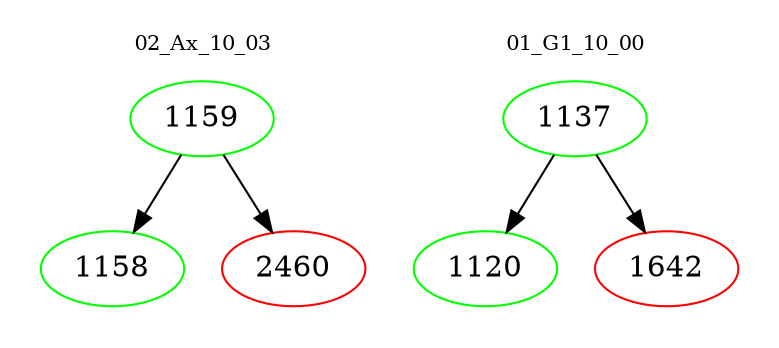 digraph{
subgraph cluster_0 {
color = white
label = "02_Ax_10_03";
fontsize=10;
T0_1159 [label="1159", color="green"]
T0_1159 -> T0_1158 [color="black"]
T0_1158 [label="1158", color="green"]
T0_1159 -> T0_2460 [color="black"]
T0_2460 [label="2460", color="red"]
}
subgraph cluster_1 {
color = white
label = "01_G1_10_00";
fontsize=10;
T1_1137 [label="1137", color="green"]
T1_1137 -> T1_1120 [color="black"]
T1_1120 [label="1120", color="green"]
T1_1137 -> T1_1642 [color="black"]
T1_1642 [label="1642", color="red"]
}
}
